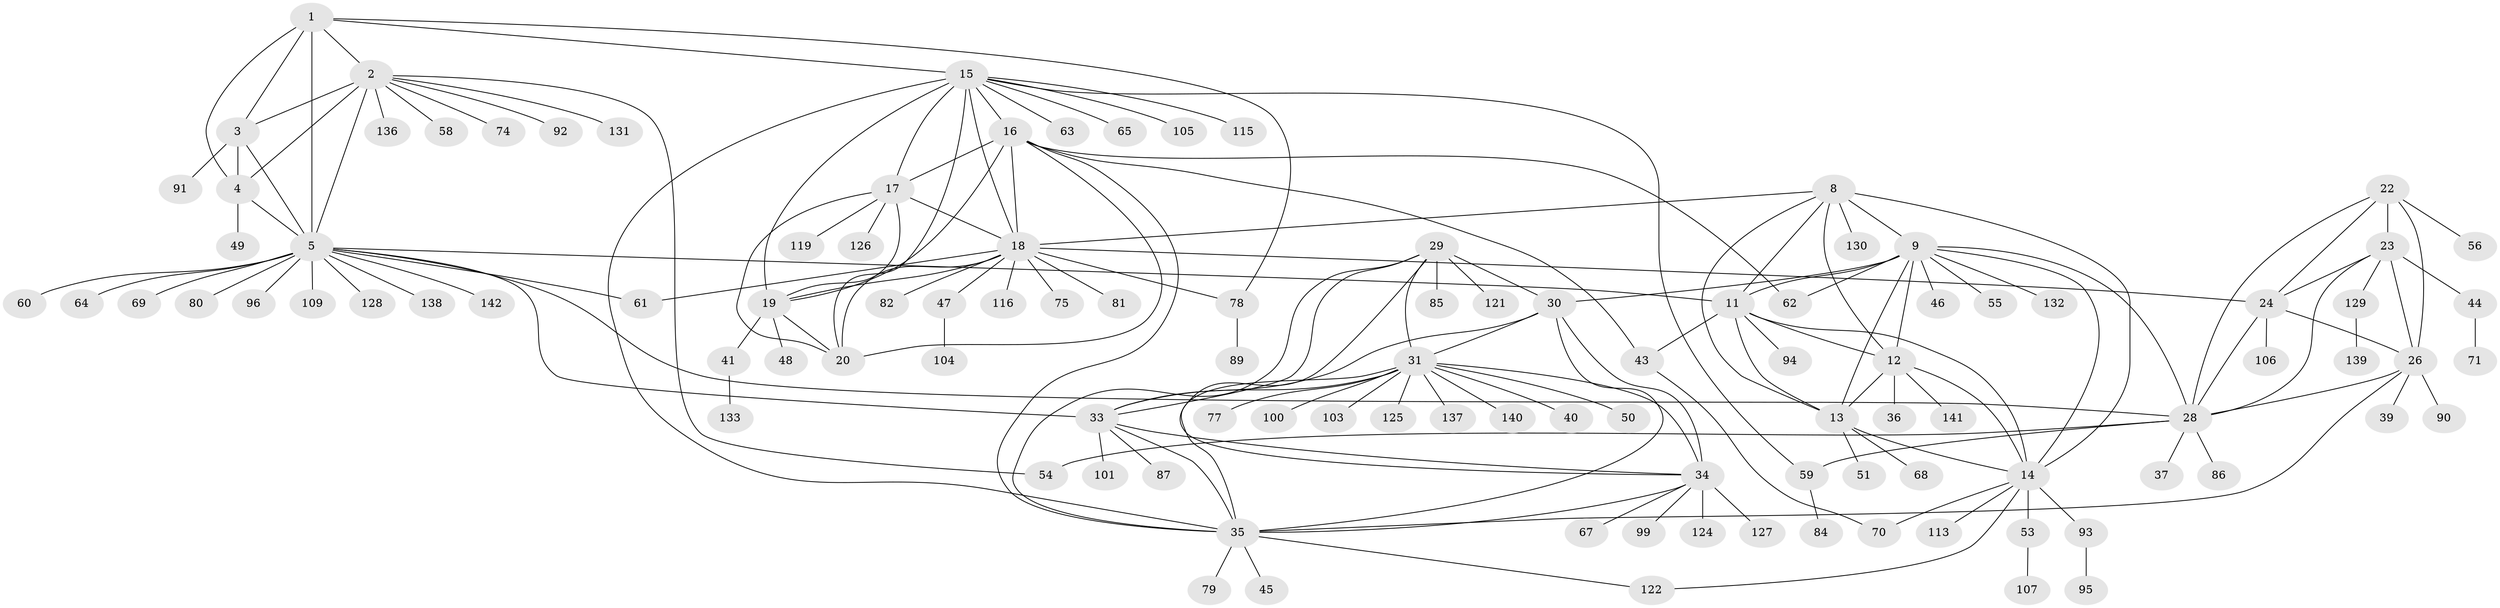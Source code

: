 // original degree distribution, {6: 0.014084507042253521, 12: 0.035211267605633804, 8: 0.07042253521126761, 15: 0.007042253521126761, 10: 0.035211267605633804, 9: 0.035211267605633804, 7: 0.028169014084507043, 16: 0.007042253521126761, 11: 0.014084507042253521, 1: 0.5985915492957746, 2: 0.11971830985915492, 3: 0.035211267605633804}
// Generated by graph-tools (version 1.1) at 2025/11/02/27/25 16:11:32]
// undirected, 111 vertices, 167 edges
graph export_dot {
graph [start="1"]
  node [color=gray90,style=filled];
  1 [super="+7"];
  2 [super="+42"];
  3 [super="+76"];
  4 [super="+38"];
  5 [super="+6"];
  8 [super="+72"];
  9 [super="+10"];
  11 [super="+83"];
  12;
  13 [super="+123"];
  14 [super="+110"];
  15 [super="+21"];
  16 [super="+114"];
  17 [super="+135"];
  18 [super="+66"];
  19 [super="+108"];
  20 [super="+112"];
  22 [super="+25"];
  23 [super="+98"];
  24;
  26 [super="+27"];
  28;
  29 [super="+57"];
  30 [super="+134"];
  31 [super="+32"];
  33 [super="+102"];
  34 [super="+52"];
  35 [super="+111"];
  36;
  37;
  39;
  40 [super="+88"];
  41;
  43;
  44 [super="+120"];
  45;
  46;
  47;
  48;
  49;
  50 [super="+73"];
  51;
  53 [super="+118"];
  54;
  55;
  56;
  58;
  59;
  60;
  61;
  62;
  63;
  64;
  65;
  67;
  68;
  69;
  70;
  71;
  74;
  75;
  77;
  78;
  79;
  80 [super="+117"];
  81;
  82;
  84;
  85;
  86;
  87;
  89;
  90;
  91 [super="+97"];
  92;
  93;
  94;
  95;
  96;
  99;
  100;
  101;
  103;
  104;
  105;
  106;
  107;
  109;
  113;
  115;
  116;
  119;
  121;
  122;
  124;
  125;
  126;
  127;
  128;
  129;
  130;
  131;
  132;
  133;
  136;
  137;
  138;
  139;
  140;
  141;
  142;
  1 -- 2 [weight=2];
  1 -- 3 [weight=2];
  1 -- 4 [weight=2];
  1 -- 5 [weight=4];
  1 -- 78;
  1 -- 15;
  2 -- 3;
  2 -- 4;
  2 -- 5 [weight=2];
  2 -- 58;
  2 -- 74;
  2 -- 92;
  2 -- 131;
  2 -- 136;
  2 -- 54;
  3 -- 4;
  3 -- 5 [weight=2];
  3 -- 91;
  4 -- 5 [weight=2];
  4 -- 49;
  5 -- 33;
  5 -- 60;
  5 -- 61;
  5 -- 64;
  5 -- 69;
  5 -- 80;
  5 -- 109;
  5 -- 138;
  5 -- 142;
  5 -- 96;
  5 -- 128;
  5 -- 11;
  5 -- 28;
  8 -- 9 [weight=2];
  8 -- 11;
  8 -- 12;
  8 -- 13;
  8 -- 14;
  8 -- 18;
  8 -- 130;
  9 -- 11 [weight=2];
  9 -- 12 [weight=2];
  9 -- 13 [weight=2];
  9 -- 14 [weight=2];
  9 -- 30;
  9 -- 46;
  9 -- 55;
  9 -- 62;
  9 -- 132;
  9 -- 28;
  11 -- 12;
  11 -- 13;
  11 -- 14;
  11 -- 43;
  11 -- 94;
  12 -- 13;
  12 -- 14;
  12 -- 36;
  12 -- 141;
  13 -- 14;
  13 -- 51;
  13 -- 68;
  14 -- 53;
  14 -- 70;
  14 -- 93;
  14 -- 113;
  14 -- 122;
  15 -- 16 [weight=2];
  15 -- 17 [weight=2];
  15 -- 18 [weight=2];
  15 -- 19 [weight=2];
  15 -- 20 [weight=2];
  15 -- 35;
  15 -- 65;
  15 -- 105;
  15 -- 115;
  15 -- 59;
  15 -- 63;
  16 -- 17;
  16 -- 18;
  16 -- 19;
  16 -- 20;
  16 -- 43;
  16 -- 62;
  16 -- 35;
  17 -- 18;
  17 -- 19;
  17 -- 20;
  17 -- 119;
  17 -- 126;
  18 -- 19;
  18 -- 20;
  18 -- 24;
  18 -- 47;
  18 -- 61;
  18 -- 75;
  18 -- 78;
  18 -- 81;
  18 -- 82;
  18 -- 116;
  19 -- 20;
  19 -- 41;
  19 -- 48;
  22 -- 23 [weight=2];
  22 -- 24 [weight=2];
  22 -- 26 [weight=4];
  22 -- 28 [weight=2];
  22 -- 56;
  23 -- 24;
  23 -- 26 [weight=2];
  23 -- 28;
  23 -- 44;
  23 -- 129;
  24 -- 26 [weight=2];
  24 -- 28;
  24 -- 106;
  26 -- 28 [weight=2];
  26 -- 39;
  26 -- 90;
  26 -- 35;
  28 -- 37;
  28 -- 54;
  28 -- 59;
  28 -- 86;
  29 -- 30;
  29 -- 31 [weight=2];
  29 -- 33;
  29 -- 34;
  29 -- 35;
  29 -- 121;
  29 -- 85;
  30 -- 31 [weight=2];
  30 -- 33;
  30 -- 34;
  30 -- 35;
  31 -- 33 [weight=2];
  31 -- 34 [weight=2];
  31 -- 35 [weight=2];
  31 -- 125;
  31 -- 137;
  31 -- 140;
  31 -- 100;
  31 -- 103;
  31 -- 40;
  31 -- 77;
  31 -- 50;
  33 -- 34;
  33 -- 35;
  33 -- 87;
  33 -- 101;
  34 -- 35;
  34 -- 67;
  34 -- 99;
  34 -- 124;
  34 -- 127;
  35 -- 45;
  35 -- 79;
  35 -- 122;
  41 -- 133;
  43 -- 70;
  44 -- 71;
  47 -- 104;
  53 -- 107;
  59 -- 84;
  78 -- 89;
  93 -- 95;
  129 -- 139;
}
